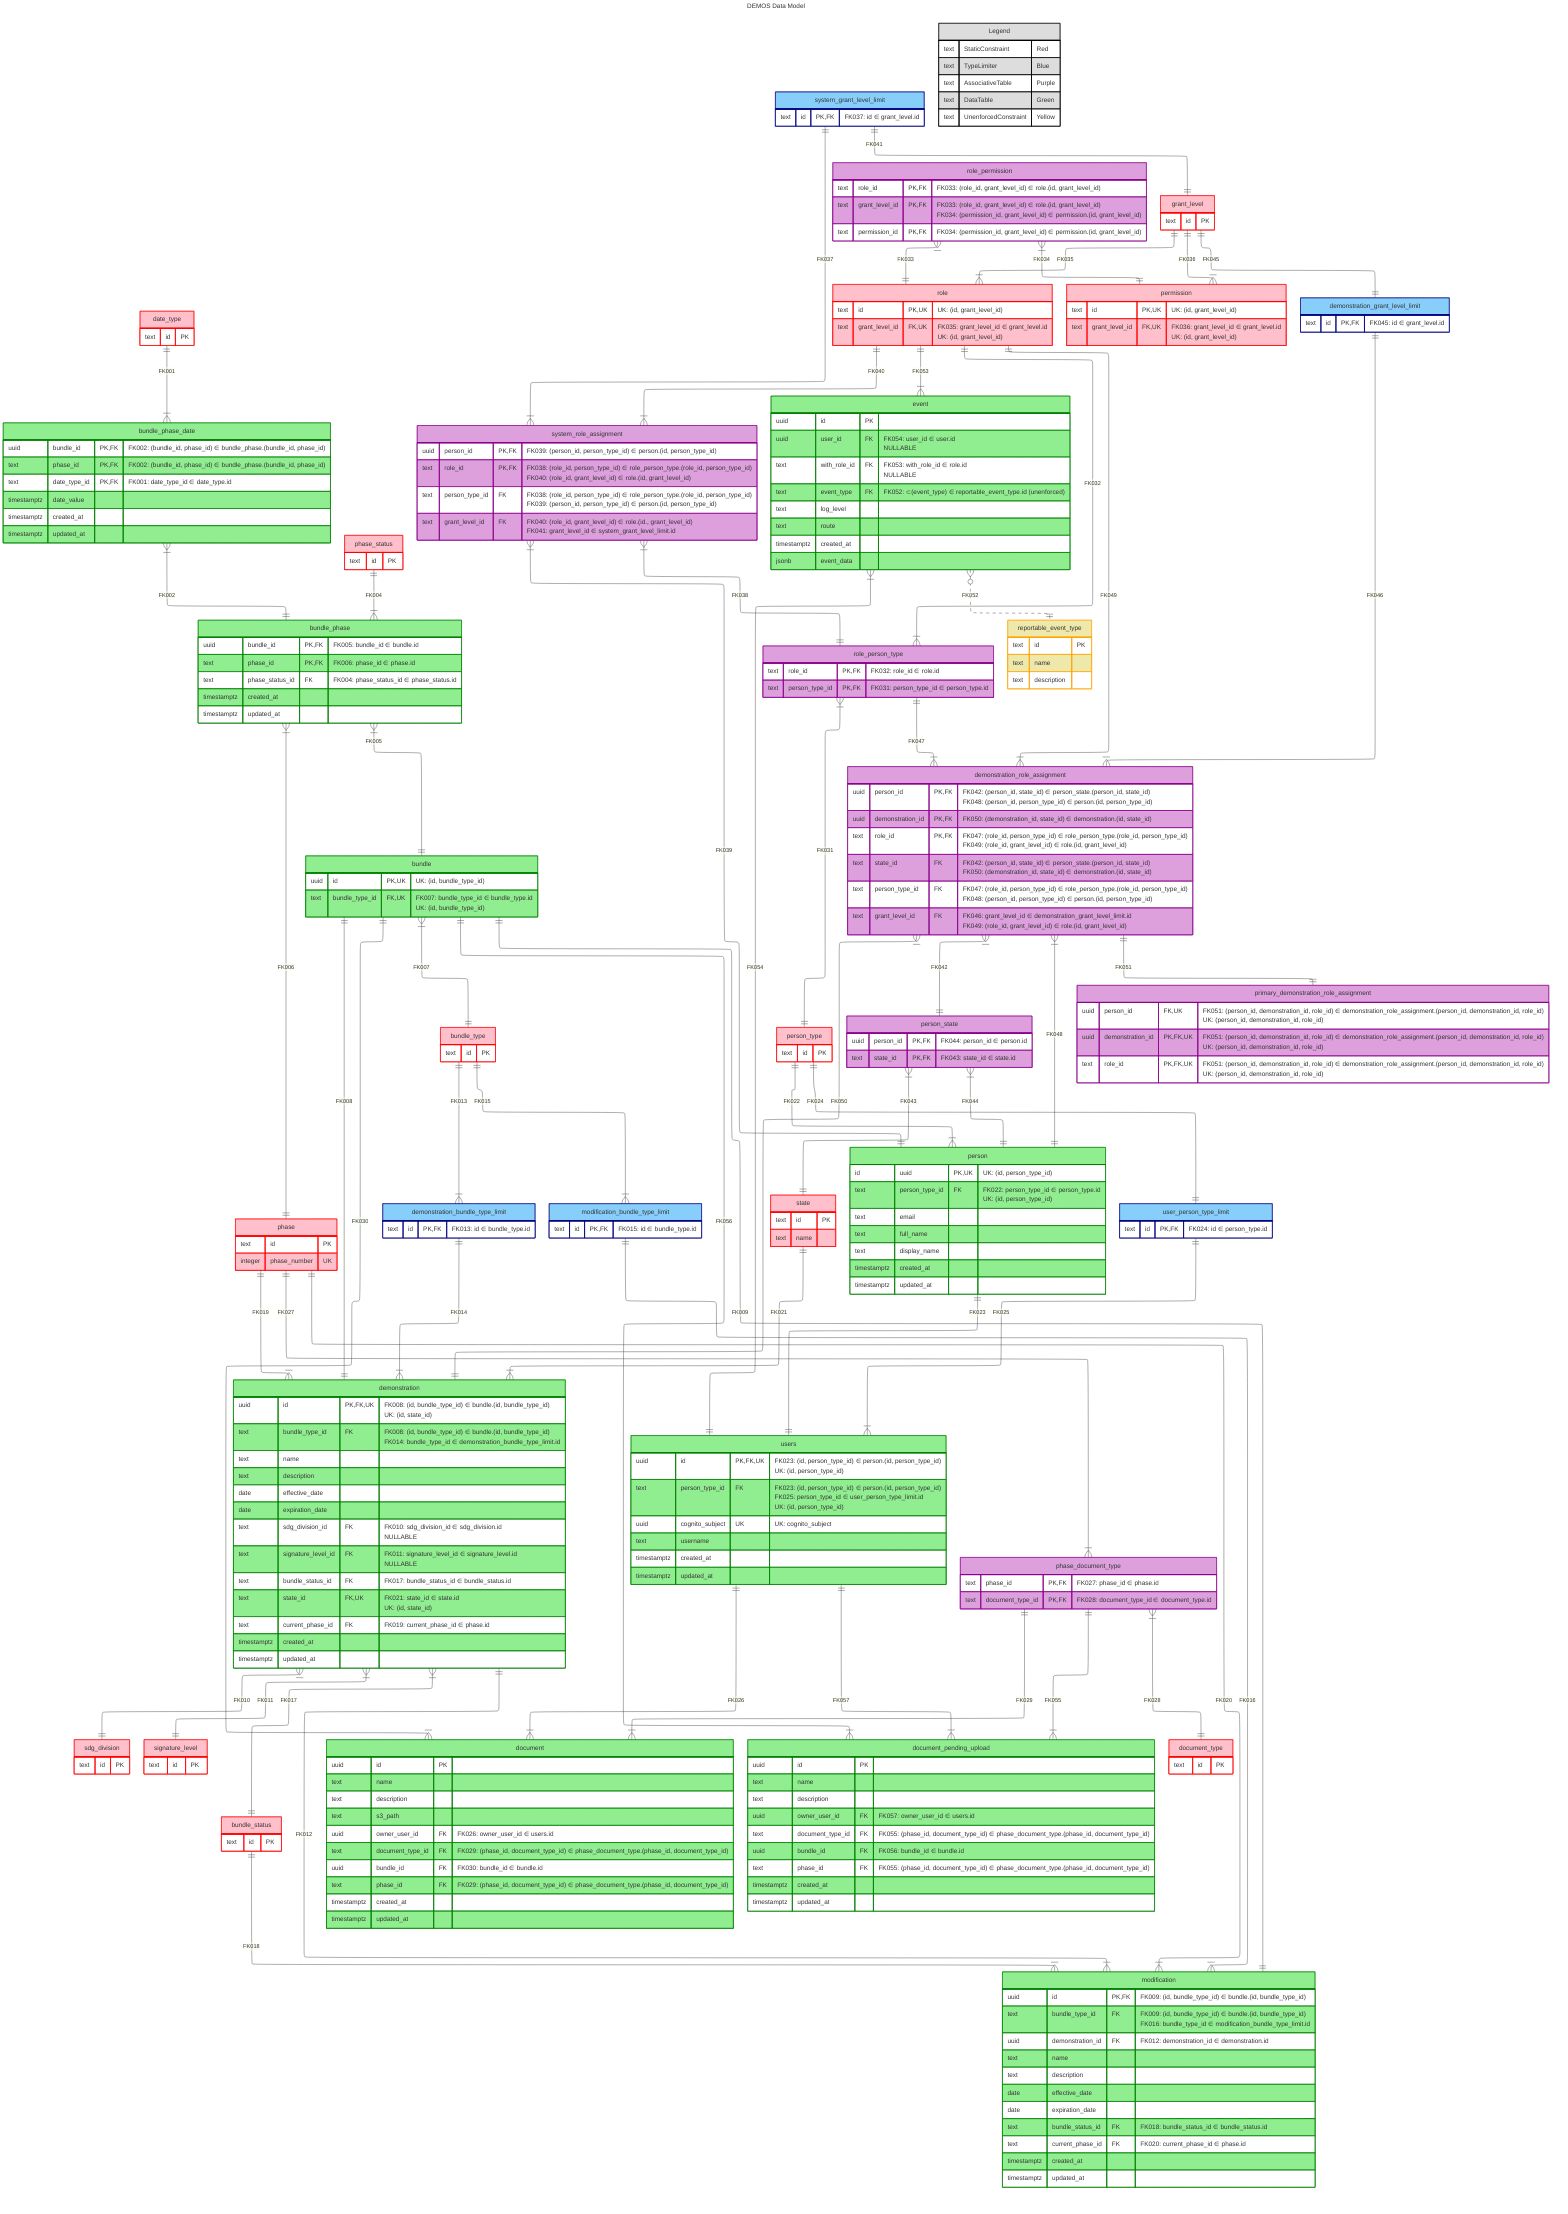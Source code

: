 ---
title: DEMOS Data Model
config:
  theme: default
  layout: elk
  elk:
    nodePlacementStrategy: NETWORK_SIMPLEX
---

erDiagram
  classDef staticConstraint stroke:red,fill:pink
  classDef unenforcedConstraint stroke:orange,fill:palegoldenrod
  classDef typeLimiter stroke:navy,fill:lightskyblue
  classDef dataTable stroke:green,fill:lightgreen
  classDef associativeTable stroke:darkmagenta,fill:plum
  classDef legend stroke:black,fill:#ddd

  date_type ||--|{ bundle_phase_date  : "FK001"
  bundle_phase_date }|--|| bundle_phase : "FK002"
  phase_status ||--|{ bundle_phase  : "FK004"
  bundle_phase }|--|| bundle : "FK005"
  bundle_phase }|--|| phase : "FK006"
  bundle }|--|| bundle_type : "FK007"
  bundle ||--|| demonstration : "FK008"
  bundle ||--|| modification : "FK009"
  demonstration }|--|| sdg_division : "FK010"
  demonstration }|--|| signature_level : "FK011"
  demonstration ||--|{ modification : "FK012"
  bundle_type ||--|{ demonstration_bundle_type_limit : "FK013"
  demonstration_bundle_type_limit ||--|{ demonstration : "FK014"
  bundle_type ||--|{ modification_bundle_type_limit : "FK015"
  modification_bundle_type_limit ||--|{ modification : "FK016"
  demonstration }|--|| bundle_status : "FK017"
  bundle_status ||--|{ modification : "FK018"
  phase ||--|{ demonstration : "FK019"
  phase ||--|{ modification : "FK020"
  state ||--|{ demonstration : "FK021"
  person_type ||--|{ person : "FK022"
  person ||--|| users : "FK023"
  person_type ||--|| user_person_type_limit : "FK024"
  user_person_type_limit ||--|{ users : "FK025"
  users ||--|{ document : "FK026"
  users ||--|{ document_pending_upload : "FK057"
  phase ||--|{ phase_document_type : "FK027"
  phase_document_type }|--|| document_type : "FK028"
  phase_document_type ||--|{ document : "FK029"
  phase_document_type ||--|{ document_pending_upload : "FK055"
  bundle ||--|{ document : "FK030"
  bundle ||--|{ document_pending_upload : "FK056"
  role_person_type }|--|| person_type : "FK031"
  role ||--|{ role_person_type : "FK032"
  role_permission }|--|| role : "FK033"
  role_permission }|--|| permission : "FK034"
  grant_level ||--|{ role : "FK035"
  grant_level ||--|{ permission : "FK036"
  system_grant_level_limit ||--|{ system_role_assignment : "FK037"
  system_role_assignment }|--|| role_person_type : "FK038"
  system_role_assignment }|--|| person : "FK039"
  role ||--|{ system_role_assignment : "FK040"
  system_grant_level_limit ||--|| grant_level : "FK041"
  demonstration_role_assignment }|--|| person_state : "FK042"
  person_state }|--|| state : "FK043"
  person_state }|--|| person : "FK044"
  grant_level ||--|| demonstration_grant_level_limit : "FK045"
  demonstration_grant_level_limit ||--|{ demonstration_role_assignment : "FK046"
  role_person_type ||--|{ demonstration_role_assignment : "FK047"
  demonstration_role_assignment }|--|| person : "FK048"
  role ||--|{ demonstration_role_assignment : "FK049"
  demonstration_role_assignment }|--|| demonstration : "FK050"
  demonstration_role_assignment ||--|| primary_demonstration_role_assignment : "FK051"
  event }O..|| reportable_event_type : "FK052"
  role ||--|{ event : "FK053"
  event }|--|| users : "FK054"

  %% Static Constraints
  bundle_status:::staticConstraint {
    text id PK
  }

  bundle_type:::staticConstraint {
    text id PK
  }

  sdg_division:::staticConstraint {
    text id PK
  }

  date_type:::staticConstraint {
    text id PK
  }

  document_type:::staticConstraint {
    text id PK
  }

  grant_level:::staticConstraint {
    text id PK
  }

  person_type:::staticConstraint {
    text id PK
  }

  permission:::staticConstraint {
    text id PK, UK "UK: (id, grant_level_id)"
    text grant_level_id FK, UK "FK036: grant_level_id ∈ grant_level.id<br>UK: (id, grant_level_id)"
  }

  phase:::staticConstraint {
    text id PK
    integer phase_number UK
  }

  phase_status:::staticConstraint {
    text id PK
  }

  role:::staticConstraint {
    text id PK, UK "UK: (id, grant_level_id)"
    text grant_level_id FK, UK "FK035: grant_level_id ∈ grant_level.id<br>UK: (id, grant_level_id)"
  }

  signature_level:::staticConstraint {
    text id PK
  }

  state:::staticConstraint {
    text id PK
    text name
  }

  %% Unenforced Constraints
  reportable_event_type:::unenforcedConstraint {
    text id PK
    text name
    text description
  }

  %% Type Limiters
  demonstration_bundle_type_limit:::typeLimiter {
    text id PK, FK "FK013: id ∈ bundle_type.id"
  }

  demonstration_grant_level_limit:::typeLimiter {
    text id PK, FK "FK045: id ∈ grant_level.id"
  }

  modification_bundle_type_limit:::typeLimiter {
    text id PK, FK "FK015: id ∈ bundle_type.id"
  }

  system_grant_level_limit:::typeLimiter {
    text id PK, FK "FK037: id ∈ grant_level.id"
  }

  user_person_type_limit:::typeLimiter {
    text id PK, FK "FK024: id ∈ person_type.id"
  }

  %% Data Tables
  bundle:::dataTable {
    uuid id PK, UK "UK: (id, bundle_type_id)"
    text bundle_type_id FK, UK "FK007: bundle_type_id ∈ bundle_type.id<br>UK: (id, bundle_type_id)"
  }

  bundle_phase_date:::dataTable {
    uuid bundle_id PK, FK "FK002: (bundle_id, phase_id) ∈ bundle_phase.(bundle_id, phase_id)"
    text phase_id PK, FK "FK002: (bundle_id, phase_id) ∈ bundle_phase.(bundle_id, phase_id)"
    text date_type_id PK, FK "FK001: date_type_id ∈ date_type.id"
    timestamptz date_value
    timestamptz created_at
    timestamptz updated_at
  }

  bundle_phase:::dataTable {
    uuid bundle_id PK, FK "FK005: bundle_id ∈ bundle.id"
    text phase_id PK, FK "FK006: phase_id ∈ phase.id"
    text phase_status_id FK "FK004: phase_status_id ∈ phase_status.id"
    timestamptz created_at
    timestamptz updated_at
  }

  demonstration:::dataTable {
    uuid id PK, FK, UK "FK008: (id, bundle_type_id) ∈ bundle.(id, bundle_type_id)<br>UK: (id, state_id)"
    text bundle_type_id FK "FK008: (id, bundle_type_id) ∈ bundle.(id, bundle_type_id)<br>FK014: bundle_type_id ∈ demonstration_bundle_type_limit.id"
    text name
    text description
    date effective_date
    date expiration_date
    text sdg_division_id FK "FK010: sdg_division_id ∈ sdg_division.id<br>NULLABLE"
    text signature_level_id FK "FK011: signature_level_id ∈ signature_level.id<br>NULLABLE"
    text bundle_status_id FK "FK017: bundle_status_id ∈ bundle_status.id"
    text state_id FK, UK "FK021: state_id ∈ state.id<br>UK: (id, state_id)"
    text current_phase_id FK "FK019: current_phase_id ∈ phase.id"
    timestamptz created_at
    timestamptz updated_at
  }

  document:::dataTable {
    uuid id PK
    text name
    text description
    text s3_path
    uuid owner_user_id FK "FK026: owner_user_id ∈ users.id"
    text document_type_id FK "FK029: (phase_id, document_type_id) ∈ phase_document_type.(phase_id, document_type_id)"
    uuid bundle_id FK "FK030: bundle_id ∈ bundle.id"
    text phase_id FK "FK029: (phase_id, document_type_id) ∈ phase_document_type.(phase_id, document_type_id)"
    timestamptz created_at
    timestamptz updated_at
  }

  document_pending_upload:::dataTable {
    uuid id PK
    text name
    text description
    uuid owner_user_id FK "FK057: owner_user_id ∈ users.id"
    text document_type_id FK "FK055: (phase_id, document_type_id) ∈ phase_document_type.(phase_id, document_type_id)"
    uuid bundle_id FK "FK056: bundle_id ∈ bundle.id"
    text phase_id FK "FK055: (phase_id, document_type_id) ∈ phase_document_type.(phase_id, document_type_id)"
    timestamptz created_at
    timestamptz updated_at
  }

  event:::dataTable {
    uuid id PK
    uuid user_id FK "FK054: user_id ∈ user.id<br>NULLABLE"
    text with_role_id FK "FK053: with_role_id ∈ role.id<br>NULLABLE"
    text event_type FK "FK052: ⊂(event_type) ∈ reportable_event_type.id (unenforced)"
    text log_level
    text route
    timestamptz created_at
    jsonb event_data
  }

  modification:::dataTable {
    uuid id PK, FK "FK009: (id, bundle_type_id) ∈ bundle.(id, bundle_type_id)"
    text bundle_type_id FK "FK009: (id, bundle_type_id) ∈ bundle.(id, bundle_type_id)<br>FK016: bundle_type_id ∈ modification_bundle_type_limit.id"
    uuid demonstration_id FK "FK012: demonstration_id ∈ demonstration.id"
    text name
    text description
    date effective_date
    date expiration_date
    text bundle_status_id FK "FK018: bundle_status_id ∈ bundle_status.id"
    text current_phase_id FK "FK020: current_phase_id ∈ phase.id"
    timestamptz created_at
    timestamptz updated_at
  }

  person:::dataTable {
    id uuid PK, UK "UK: (id, person_type_id)"
    text person_type_id FK "FK022: person_type_id ∈ person_type.id<br>UK: (id, person_type_id)"
    text email
    text full_name
    text display_name
    timestamptz created_at
    timestamptz updated_at
  }

  users:::dataTable {
    uuid id PK, FK, UK "FK023: (id, person_type_id) ∈ person.(id, person_type_id)<br>UK: (id, person_type_id)"
    text person_type_id FK "FK023: (id, person_type_id) ∈ person.(id, person_type_id)<br>FK025: person_type_id ∈ user_person_type_limit.id<br>UK: (id, person_type_id)"
    uuid cognito_subject UK "UK: cognito_subject"
    text username
    timestamptz created_at
    timestamptz updated_at
  }

  %% Associative Tables
  demonstration_role_assignment:::associativeTable {
    uuid person_id PK, FK "FK042: (person_id, state_id) ∈ person_state.(person_id, state_id)<br>FK048: (person_id, person_type_id) ∈ person.(id, person_type_id)"
    uuid demonstration_id PK, FK "FK050: (demonstration_id, state_id) ∈ demonstration.(id, state_id)"
    text role_id PK, FK "FK047: (role_id, person_type_id) ∈ role_person_type.(role_id, person_type_id)<br>FK049: (role_id, grant_level_id) ∈ role.(id, grant_level_id)"
    text state_id FK "FK042: (person_id, state_id) ∈ person_state.(person_id, state_id)<br>FK050: (demonstration_id, state_id) ∈ demonstration.(id, state_id)"
    text person_type_id FK "FK047: (role_id, person_type_id) ∈ role_person_type.(role_id, person_type_id)<br>FK048: (person_id, person_type_id) ∈ person.(id, person_type_id)"
    text grant_level_id FK "FK046: grant_level_id ∈ demonstration_grant_level_limit.id<br>FK049: (role_id, grant_level_id) ∈ role.(id, grant_level_id)"
  }

  person_state:::associativeTable {
    uuid person_id PK, FK "FK044: person_id ∈ person.id"
    text state_id PK, FK "FK043: state_id ∈ state.id"
  }

  system_role_assignment:::associativeTable {
    uuid person_id PK, FK "FK039: (person_id, person_type_id) ∈ person.(id, person_type_id)"
    text role_id PK, FK "FK038: (role_id, person_type_id) ∈ role_person_type.(role_id, person_type_id)<br>FK040: (role_id, grant_level_id) ∈ role.(id, grant_level_id)"
    text person_type_id FK "FK038: (role_id, person_type_id) ∈ role_person_type.(role_id, person_type_id)<br>FK039: (person_id, person_type_id) ∈ person.(id, person_type_id)"
    text grant_level_id FK "FK040: (role_id, grant_level_id) ∈ role.(id., grant_level_id)<br>FK041: grant_level_id ∈ system_grant_level_limit.id"
  }

  phase_document_type:::associativeTable {
    text phase_id PK, FK "FK027: phase_id ∈ phase.id"
    text document_type_id PK, FK "FK028: document_type_id ∈ document_type.id"
  }

  primary_demonstration_role_assignment:::associativeTable {
    uuid person_id FK, UK "FK051: (person_id, demonstration_id, role_id) ∈ demonstration_role_assignment.(person_id, demonstration_id, role_id)<br>UK: (person_id, demonstration_id, role_id)"
    uuid demonstration_id PK, FK, UK "FK051: (person_id, demonstration_id, role_id) ∈ demonstration_role_assignment.(person_id, demonstration_id, role_id)<br>UK: (person_id, demonstration_id, role_id)"
    text role_id PK, FK, UK "FK051: (person_id, demonstration_id, role_id) ∈ demonstration_role_assignment.(person_id, demonstration_id, role_id)<br>UK: (person_id, demonstration_id, role_id)"
  }

  role_permission:::associativeTable {
    text role_id PK, FK "FK033: (role_id, grant_level_id) ∈ role.(id, grant_level_id)"
    text grant_level_id PK, FK "FK033: (role_id, grant_level_id) ∈ role.(id, grant_level_id)<br>FK034: (permission_id, grant_level_id) ∈ permission.(id, grant_level_id)"
    text permission_id PK, FK "FK034: (permission_id, grant_level_id) ∈ permission.(id, grant_level_id)"
  }

  role_person_type:::associativeTable {
    text role_id PK, FK "FK032: role_id ∈ role.id"
    text person_type_id PK, FK "FK031: person_type_id ∈ person_type.id"
  }

  %% Legend
  Legend:::legend {
    text StaticConstraint "Red"
    text TypeLimiter "Blue"
    text AssociativeTable "Purple"
    text DataTable "Green"
    text UnenforcedConstraint "Yellow"
  }